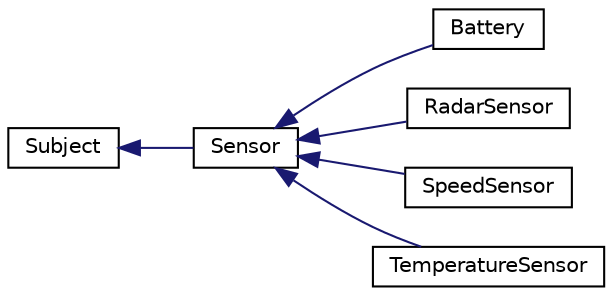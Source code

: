 digraph "Graphical Class Hierarchy"
{
 // LATEX_PDF_SIZE
  edge [fontname="Helvetica",fontsize="10",labelfontname="Helvetica",labelfontsize="10"];
  node [fontname="Helvetica",fontsize="10",shape=record];
  rankdir="LR";
  Node0 [label="Subject",height=0.2,width=0.4,color="black", fillcolor="white", style="filled",URL="$classSubject.html",tooltip="Base class for subjects that notify observers of changes."];
  Node0 -> Node1 [dir="back",color="midnightblue",fontsize="10",style="solid",fontname="Helvetica"];
  Node1 [label="Sensor",height=0.2,width=0.4,color="black", fillcolor="white", style="filled",URL="$classSensor.html",tooltip="Abstract base class representing a generic sensor."];
  Node1 -> Node2 [dir="back",color="midnightblue",fontsize="10",style="solid",fontname="Helvetica"];
  Node2 [label="Battery",height=0.2,width=0.4,color="black", fillcolor="white", style="filled",URL="$classBattery.html",tooltip="Represents a battery sensor in the vehicle, extending the Sensor class."];
  Node1 -> Node3 [dir="back",color="midnightblue",fontsize="10",style="solid",fontname="Helvetica"];
  Node3 [label="RadarSensor",height=0.2,width=0.4,color="black", fillcolor="white", style="filled",URL="$classRadarSensor.html",tooltip="Represents a radar sensor in the vehicle, extending the Sensor class."];
  Node1 -> Node4 [dir="back",color="midnightblue",fontsize="10",style="solid",fontname="Helvetica"];
  Node4 [label="SpeedSensor",height=0.2,width=0.4,color="black", fillcolor="white", style="filled",URL="$classSpeedSensor.html",tooltip="Represents a speed sensor in the vehicle, extending the Sensor class."];
  Node1 -> Node5 [dir="back",color="midnightblue",fontsize="10",style="solid",fontname="Helvetica"];
  Node5 [label="TemperatureSensor",height=0.2,width=0.4,color="black", fillcolor="white", style="filled",URL="$classTemperatureSensor.html",tooltip="Represents a temperature sensor in the vehicle, extending the Sensor class."];
}
